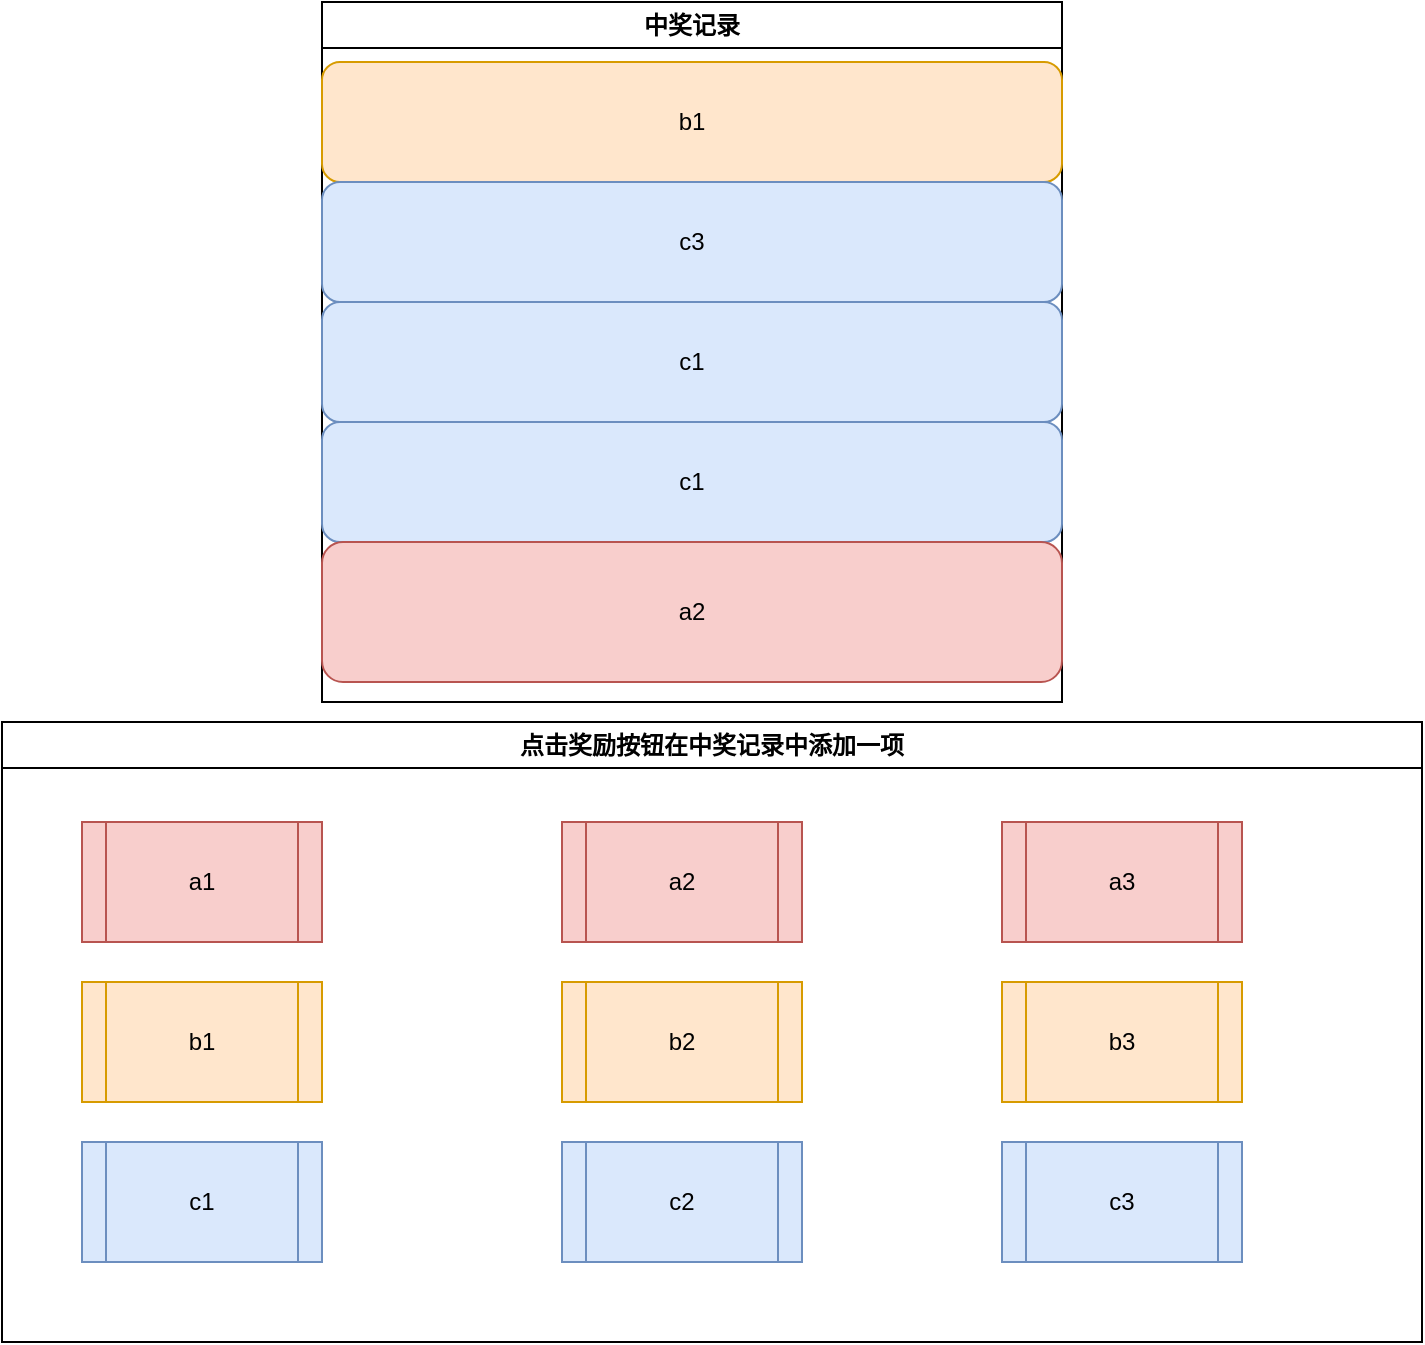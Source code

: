 <mxfile version="24.8.3">
  <diagram name="第 1 页" id="3zqC2wM9n35SYir4Effy">
    <mxGraphModel dx="1366" dy="764" grid="1" gridSize="10" guides="1" tooltips="1" connect="1" arrows="1" fold="1" page="1" pageScale="1" pageWidth="827" pageHeight="1169" math="0" shadow="0">
      <root>
        <mxCell id="0" />
        <mxCell id="1" parent="0" />
        <mxCell id="Wq2FVP6Fe32ZllZ8_PYj-3" value="中奖记录" style="swimlane;whiteSpace=wrap;html=1;" vertex="1" parent="1">
          <mxGeometry x="210" y="80" width="370" height="350" as="geometry" />
        </mxCell>
        <mxCell id="Wq2FVP6Fe32ZllZ8_PYj-17" value="b1" style="rounded=1;whiteSpace=wrap;html=1;fillColor=#ffe6cc;strokeColor=#d79b00;" vertex="1" parent="Wq2FVP6Fe32ZllZ8_PYj-3">
          <mxGeometry y="30" width="370" height="60" as="geometry" />
        </mxCell>
        <mxCell id="Wq2FVP6Fe32ZllZ8_PYj-18" value="c3" style="rounded=1;whiteSpace=wrap;html=1;fillColor=#dae8fc;strokeColor=#6c8ebf;" vertex="1" parent="Wq2FVP6Fe32ZllZ8_PYj-3">
          <mxGeometry y="90" width="370" height="60" as="geometry" />
        </mxCell>
        <mxCell id="Wq2FVP6Fe32ZllZ8_PYj-19" value="c1" style="rounded=1;whiteSpace=wrap;html=1;fillColor=#dae8fc;strokeColor=#6c8ebf;" vertex="1" parent="Wq2FVP6Fe32ZllZ8_PYj-3">
          <mxGeometry y="150" width="370" height="60" as="geometry" />
        </mxCell>
        <mxCell id="Wq2FVP6Fe32ZllZ8_PYj-20" value="c1" style="rounded=1;whiteSpace=wrap;html=1;fillColor=#dae8fc;strokeColor=#6c8ebf;" vertex="1" parent="Wq2FVP6Fe32ZllZ8_PYj-3">
          <mxGeometry y="210" width="370" height="60" as="geometry" />
        </mxCell>
        <mxCell id="Wq2FVP6Fe32ZllZ8_PYj-21" value="a2" style="rounded=1;whiteSpace=wrap;html=1;fillColor=#f8cecc;strokeColor=#b85450;" vertex="1" parent="Wq2FVP6Fe32ZllZ8_PYj-3">
          <mxGeometry y="270" width="370" height="70" as="geometry" />
        </mxCell>
        <mxCell id="Wq2FVP6Fe32ZllZ8_PYj-5" value="点击奖励按钮在中奖记录中添加一项" style="swimlane;whiteSpace=wrap;html=1;" vertex="1" parent="1">
          <mxGeometry x="50" y="440" width="710" height="310" as="geometry" />
        </mxCell>
        <mxCell id="Wq2FVP6Fe32ZllZ8_PYj-7" value="a1" style="shape=process;whiteSpace=wrap;html=1;backgroundOutline=1;fillColor=#f8cecc;strokeColor=#b85450;" vertex="1" parent="Wq2FVP6Fe32ZllZ8_PYj-5">
          <mxGeometry x="40" y="50" width="120" height="60" as="geometry" />
        </mxCell>
        <mxCell id="Wq2FVP6Fe32ZllZ8_PYj-9" value="a3" style="shape=process;whiteSpace=wrap;html=1;backgroundOutline=1;fillColor=#f8cecc;strokeColor=#b85450;" vertex="1" parent="Wq2FVP6Fe32ZllZ8_PYj-5">
          <mxGeometry x="500" y="50" width="120" height="60" as="geometry" />
        </mxCell>
        <mxCell id="Wq2FVP6Fe32ZllZ8_PYj-8" value="a2" style="shape=process;whiteSpace=wrap;html=1;backgroundOutline=1;fillColor=#f8cecc;strokeColor=#b85450;" vertex="1" parent="Wq2FVP6Fe32ZllZ8_PYj-5">
          <mxGeometry x="280" y="50" width="120" height="60" as="geometry" />
        </mxCell>
        <mxCell id="Wq2FVP6Fe32ZllZ8_PYj-10" value="b1" style="shape=process;whiteSpace=wrap;html=1;backgroundOutline=1;fillColor=#ffe6cc;strokeColor=#d79b00;" vertex="1" parent="Wq2FVP6Fe32ZllZ8_PYj-5">
          <mxGeometry x="40" y="130" width="120" height="60" as="geometry" />
        </mxCell>
        <mxCell id="Wq2FVP6Fe32ZllZ8_PYj-11" value="b2" style="shape=process;whiteSpace=wrap;html=1;backgroundOutline=1;fillColor=#ffe6cc;strokeColor=#d79b00;" vertex="1" parent="Wq2FVP6Fe32ZllZ8_PYj-5">
          <mxGeometry x="280" y="130" width="120" height="60" as="geometry" />
        </mxCell>
        <mxCell id="Wq2FVP6Fe32ZllZ8_PYj-12" value="b3" style="shape=process;whiteSpace=wrap;html=1;backgroundOutline=1;fillColor=#ffe6cc;strokeColor=#d79b00;" vertex="1" parent="Wq2FVP6Fe32ZllZ8_PYj-5">
          <mxGeometry x="500" y="130" width="120" height="60" as="geometry" />
        </mxCell>
        <mxCell id="Wq2FVP6Fe32ZllZ8_PYj-13" value="c1" style="shape=process;whiteSpace=wrap;html=1;backgroundOutline=1;fillColor=#dae8fc;strokeColor=#6c8ebf;" vertex="1" parent="Wq2FVP6Fe32ZllZ8_PYj-5">
          <mxGeometry x="40" y="210" width="120" height="60" as="geometry" />
        </mxCell>
        <mxCell id="Wq2FVP6Fe32ZllZ8_PYj-14" value="c2" style="shape=process;whiteSpace=wrap;html=1;backgroundOutline=1;fillColor=#dae8fc;strokeColor=#6c8ebf;" vertex="1" parent="Wq2FVP6Fe32ZllZ8_PYj-5">
          <mxGeometry x="280" y="210" width="120" height="60" as="geometry" />
        </mxCell>
        <mxCell id="Wq2FVP6Fe32ZllZ8_PYj-15" value="c3" style="shape=process;whiteSpace=wrap;html=1;backgroundOutline=1;fillColor=#dae8fc;strokeColor=#6c8ebf;" vertex="1" parent="Wq2FVP6Fe32ZllZ8_PYj-5">
          <mxGeometry x="500" y="210" width="120" height="60" as="geometry" />
        </mxCell>
      </root>
    </mxGraphModel>
  </diagram>
</mxfile>

